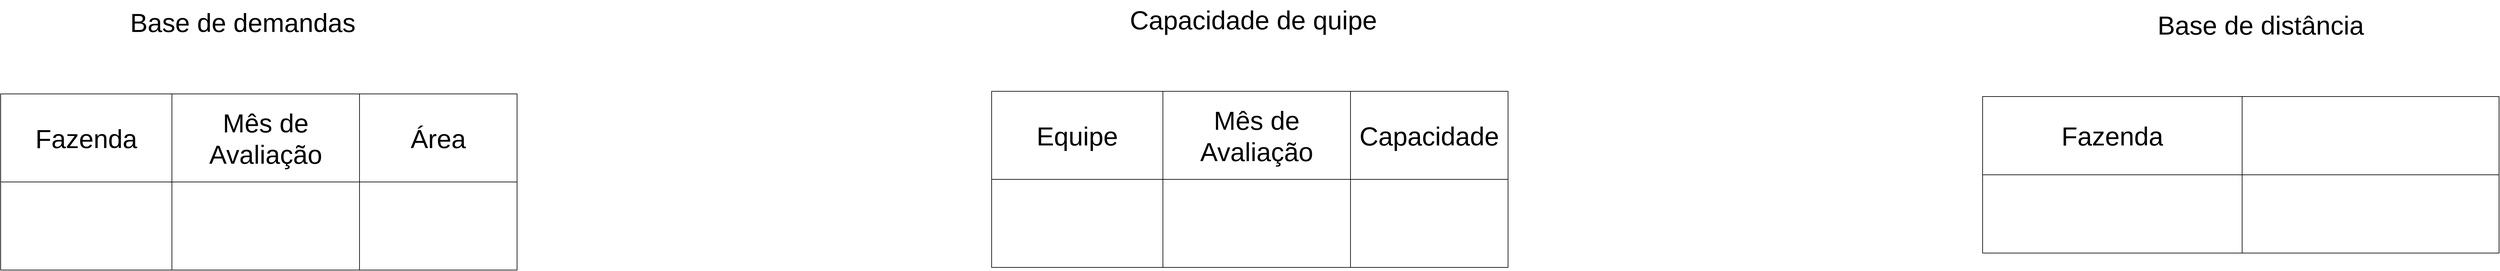 <mxfile>
    <diagram id="ZmnXdYWLxTzfu2AB62TZ" name="Página-1">
        <mxGraphModel dx="9289" dy="9748" grid="0" gridSize="10" guides="1" tooltips="1" connect="1" arrows="1" fold="1" page="1" pageScale="1" pageWidth="4681" pageHeight="3300" background="#ffffff" math="0" shadow="0">
            <root>
                <mxCell id="0"/>
                <mxCell id="1" parent="0"/>
                <mxCell id="3" value="" style="shape=table;html=1;whiteSpace=wrap;startSize=0;container=1;collapsible=0;childLayout=tableLayout;fillStyle=auto;" parent="1" vertex="1">
                    <mxGeometry x="-4320" y="-6210" width="790" height="270" as="geometry"/>
                </mxCell>
                <mxCell id="4" value="" style="shape=tableRow;horizontal=0;startSize=0;swimlaneHead=0;swimlaneBody=0;top=0;left=0;bottom=0;right=0;collapsible=0;dropTarget=0;fillColor=none;points=[[0,0.5],[1,0.5]];portConstraint=eastwest;fillStyle=auto;" parent="3" vertex="1">
                    <mxGeometry width="790" height="135" as="geometry"/>
                </mxCell>
                <mxCell id="5" value="&lt;font style=&quot;font-size: 40px;&quot;&gt;Fazenda&lt;/font&gt;" style="shape=partialRectangle;html=1;whiteSpace=wrap;connectable=0;fillColor=none;top=0;left=0;bottom=0;right=0;overflow=hidden;fillStyle=auto;" parent="4" vertex="1">
                    <mxGeometry width="262" height="135" as="geometry">
                        <mxRectangle width="262" height="135" as="alternateBounds"/>
                    </mxGeometry>
                </mxCell>
                <mxCell id="6" value="Mês de Avaliação" style="shape=partialRectangle;html=1;whiteSpace=wrap;connectable=0;fillColor=none;top=0;left=0;bottom=0;right=0;overflow=hidden;fillStyle=auto;fontSize=40;" parent="4" vertex="1">
                    <mxGeometry x="262" width="287" height="135" as="geometry">
                        <mxRectangle width="287" height="135" as="alternateBounds"/>
                    </mxGeometry>
                </mxCell>
                <mxCell id="7" value="Área" style="shape=partialRectangle;html=1;whiteSpace=wrap;connectable=0;fillColor=none;top=0;left=0;bottom=0;right=0;overflow=hidden;fillStyle=auto;fontSize=40;" parent="4" vertex="1">
                    <mxGeometry x="549" width="241" height="135" as="geometry">
                        <mxRectangle width="241" height="135" as="alternateBounds"/>
                    </mxGeometry>
                </mxCell>
                <mxCell id="12" value="" style="shape=tableRow;horizontal=0;startSize=0;swimlaneHead=0;swimlaneBody=0;top=0;left=0;bottom=0;right=0;collapsible=0;dropTarget=0;fillColor=none;points=[[0,0.5],[1,0.5]];portConstraint=eastwest;fillStyle=auto;" parent="3" vertex="1">
                    <mxGeometry y="135" width="790" height="135" as="geometry"/>
                </mxCell>
                <mxCell id="13" value="" style="shape=partialRectangle;html=1;whiteSpace=wrap;connectable=0;fillColor=none;top=0;left=0;bottom=0;right=0;overflow=hidden;fillStyle=auto;" parent="12" vertex="1">
                    <mxGeometry width="262" height="135" as="geometry">
                        <mxRectangle width="262" height="135" as="alternateBounds"/>
                    </mxGeometry>
                </mxCell>
                <mxCell id="14" value="" style="shape=partialRectangle;html=1;whiteSpace=wrap;connectable=0;fillColor=none;top=0;left=0;bottom=0;right=0;overflow=hidden;fillStyle=auto;" parent="12" vertex="1">
                    <mxGeometry x="262" width="287" height="135" as="geometry">
                        <mxRectangle width="287" height="135" as="alternateBounds"/>
                    </mxGeometry>
                </mxCell>
                <mxCell id="15" value="" style="shape=partialRectangle;html=1;whiteSpace=wrap;connectable=0;fillColor=none;top=0;left=0;bottom=0;right=0;overflow=hidden;pointerEvents=1;fillStyle=auto;" parent="12" vertex="1">
                    <mxGeometry x="549" width="241" height="135" as="geometry">
                        <mxRectangle width="241" height="135" as="alternateBounds"/>
                    </mxGeometry>
                </mxCell>
                <mxCell id="17" value="Base de demandas" style="text;html=1;align=center;verticalAlign=middle;resizable=0;points=[];autosize=1;strokeColor=none;fillColor=none;fontSize=40;fontColor=#000000;" parent="1" vertex="1">
                    <mxGeometry x="-4130" y="-6350" width="360" height="60" as="geometry"/>
                </mxCell>
                <mxCell id="18" value="Capacidade de quipe" style="text;html=1;align=center;verticalAlign=middle;resizable=0;points=[];autosize=1;strokeColor=none;fillColor=none;fontSize=40;fontColor=#000000;" parent="1" vertex="1">
                    <mxGeometry x="-2604" y="-6354" width="400" height="60" as="geometry"/>
                </mxCell>
                <mxCell id="19" value="" style="shape=table;html=1;whiteSpace=wrap;startSize=0;container=1;collapsible=0;childLayout=tableLayout;fillStyle=auto;" parent="1" vertex="1">
                    <mxGeometry x="-2804" y="-6214" width="790" height="270" as="geometry"/>
                </mxCell>
                <mxCell id="20" value="" style="shape=tableRow;horizontal=0;startSize=0;swimlaneHead=0;swimlaneBody=0;top=0;left=0;bottom=0;right=0;collapsible=0;dropTarget=0;fillColor=none;points=[[0,0.5],[1,0.5]];portConstraint=eastwest;fillStyle=auto;" parent="19" vertex="1">
                    <mxGeometry width="790" height="135" as="geometry"/>
                </mxCell>
                <mxCell id="21" value="&lt;span style=&quot;font-size: 40px;&quot;&gt;Equipe&lt;/span&gt;" style="shape=partialRectangle;html=1;whiteSpace=wrap;connectable=0;fillColor=none;top=0;left=0;bottom=0;right=0;overflow=hidden;fillStyle=auto;" parent="20" vertex="1">
                    <mxGeometry width="262" height="135" as="geometry">
                        <mxRectangle width="262" height="135" as="alternateBounds"/>
                    </mxGeometry>
                </mxCell>
                <mxCell id="22" value="Mês de Avaliação" style="shape=partialRectangle;html=1;whiteSpace=wrap;connectable=0;fillColor=none;top=0;left=0;bottom=0;right=0;overflow=hidden;fillStyle=auto;fontSize=40;" parent="20" vertex="1">
                    <mxGeometry x="262" width="287" height="135" as="geometry">
                        <mxRectangle width="287" height="135" as="alternateBounds"/>
                    </mxGeometry>
                </mxCell>
                <mxCell id="23" value="Capacidade" style="shape=partialRectangle;html=1;whiteSpace=wrap;connectable=0;fillColor=none;top=0;left=0;bottom=0;right=0;overflow=hidden;fillStyle=auto;fontSize=40;" parent="20" vertex="1">
                    <mxGeometry x="549" width="241" height="135" as="geometry">
                        <mxRectangle width="241" height="135" as="alternateBounds"/>
                    </mxGeometry>
                </mxCell>
                <mxCell id="24" value="" style="shape=tableRow;horizontal=0;startSize=0;swimlaneHead=0;swimlaneBody=0;top=0;left=0;bottom=0;right=0;collapsible=0;dropTarget=0;fillColor=none;points=[[0,0.5],[1,0.5]];portConstraint=eastwest;fillStyle=auto;" parent="19" vertex="1">
                    <mxGeometry y="135" width="790" height="135" as="geometry"/>
                </mxCell>
                <mxCell id="25" value="" style="shape=partialRectangle;html=1;whiteSpace=wrap;connectable=0;fillColor=none;top=0;left=0;bottom=0;right=0;overflow=hidden;fillStyle=auto;" parent="24" vertex="1">
                    <mxGeometry width="262" height="135" as="geometry">
                        <mxRectangle width="262" height="135" as="alternateBounds"/>
                    </mxGeometry>
                </mxCell>
                <mxCell id="26" value="" style="shape=partialRectangle;html=1;whiteSpace=wrap;connectable=0;fillColor=none;top=0;left=0;bottom=0;right=0;overflow=hidden;fillStyle=auto;" parent="24" vertex="1">
                    <mxGeometry x="262" width="287" height="135" as="geometry">
                        <mxRectangle width="287" height="135" as="alternateBounds"/>
                    </mxGeometry>
                </mxCell>
                <mxCell id="27" value="" style="shape=partialRectangle;html=1;whiteSpace=wrap;connectable=0;fillColor=none;top=0;left=0;bottom=0;right=0;overflow=hidden;pointerEvents=1;fillStyle=auto;" parent="24" vertex="1">
                    <mxGeometry x="549" width="241" height="135" as="geometry">
                        <mxRectangle width="241" height="135" as="alternateBounds"/>
                    </mxGeometry>
                </mxCell>
                <mxCell id="28" value="Base de distância" style="text;html=1;align=center;verticalAlign=middle;resizable=0;points=[];autosize=1;strokeColor=none;fillColor=none;fontSize=40;fontColor=#000000;" parent="1" vertex="1">
                    <mxGeometry x="-1028" y="-6346" width="330" height="60" as="geometry"/>
                </mxCell>
                <mxCell id="29" value="" style="shape=table;html=1;whiteSpace=wrap;startSize=0;container=1;collapsible=0;childLayout=tableLayout;fillStyle=auto;fontSize=40;fontColor=#000000;rounded=0;" parent="1" vertex="1">
                    <mxGeometry x="-1288" y="-6206" width="790" height="240" as="geometry"/>
                </mxCell>
                <mxCell id="30" value="" style="shape=tableRow;horizontal=0;startSize=0;swimlaneHead=0;swimlaneBody=0;top=0;left=0;bottom=0;right=0;collapsible=0;dropTarget=0;fillColor=none;points=[[0,0.5],[1,0.5]];portConstraint=eastwest;fillStyle=auto;fontSize=40;fontColor=#000000;" parent="29" vertex="1">
                    <mxGeometry width="790" height="120" as="geometry"/>
                </mxCell>
                <mxCell id="31" value="&lt;font&gt;Fazenda&lt;/font&gt;" style="shape=partialRectangle;html=1;whiteSpace=wrap;connectable=0;fillColor=none;top=0;left=0;bottom=0;right=0;overflow=hidden;fillStyle=auto;fontSize=40;fontColor=default;labelBackgroundColor=none;labelBorderColor=none;" parent="30" vertex="1">
                    <mxGeometry width="397" height="120" as="geometry">
                        <mxRectangle width="397" height="120" as="alternateBounds"/>
                    </mxGeometry>
                </mxCell>
                <mxCell id="32" value="&lt;font color=&quot;#ffffff&quot;&gt;Distância Equipe&lt;/font&gt;" style="shape=partialRectangle;html=1;whiteSpace=wrap;connectable=0;fillColor=none;top=0;left=0;bottom=0;right=0;overflow=hidden;fillStyle=auto;fontSize=40;fontColor=#000000;" parent="30" vertex="1">
                    <mxGeometry x="397" width="393" height="120" as="geometry">
                        <mxRectangle width="393" height="120" as="alternateBounds"/>
                    </mxGeometry>
                </mxCell>
                <mxCell id="34" value="" style="shape=tableRow;horizontal=0;startSize=0;swimlaneHead=0;swimlaneBody=0;top=0;left=0;bottom=0;right=0;collapsible=0;dropTarget=0;fillColor=none;points=[[0,0.5],[1,0.5]];portConstraint=eastwest;fillStyle=auto;fontSize=40;fontColor=#000000;" parent="29" vertex="1">
                    <mxGeometry y="120" width="790" height="120" as="geometry"/>
                </mxCell>
                <mxCell id="35" value="" style="shape=partialRectangle;html=1;whiteSpace=wrap;connectable=0;fillColor=none;top=0;left=0;bottom=0;right=0;overflow=hidden;fillStyle=auto;fontSize=40;fontColor=#000000;" parent="34" vertex="1">
                    <mxGeometry width="397" height="120" as="geometry">
                        <mxRectangle width="397" height="120" as="alternateBounds"/>
                    </mxGeometry>
                </mxCell>
                <mxCell id="36" value="" style="shape=partialRectangle;html=1;whiteSpace=wrap;connectable=0;fillColor=none;top=0;left=0;bottom=0;right=0;overflow=hidden;fillStyle=auto;fontSize=40;fontColor=#000000;" parent="34" vertex="1">
                    <mxGeometry x="397" width="393" height="120" as="geometry">
                        <mxRectangle width="393" height="120" as="alternateBounds"/>
                    </mxGeometry>
                </mxCell>
            </root>
        </mxGraphModel>
    </diagram>
</mxfile>